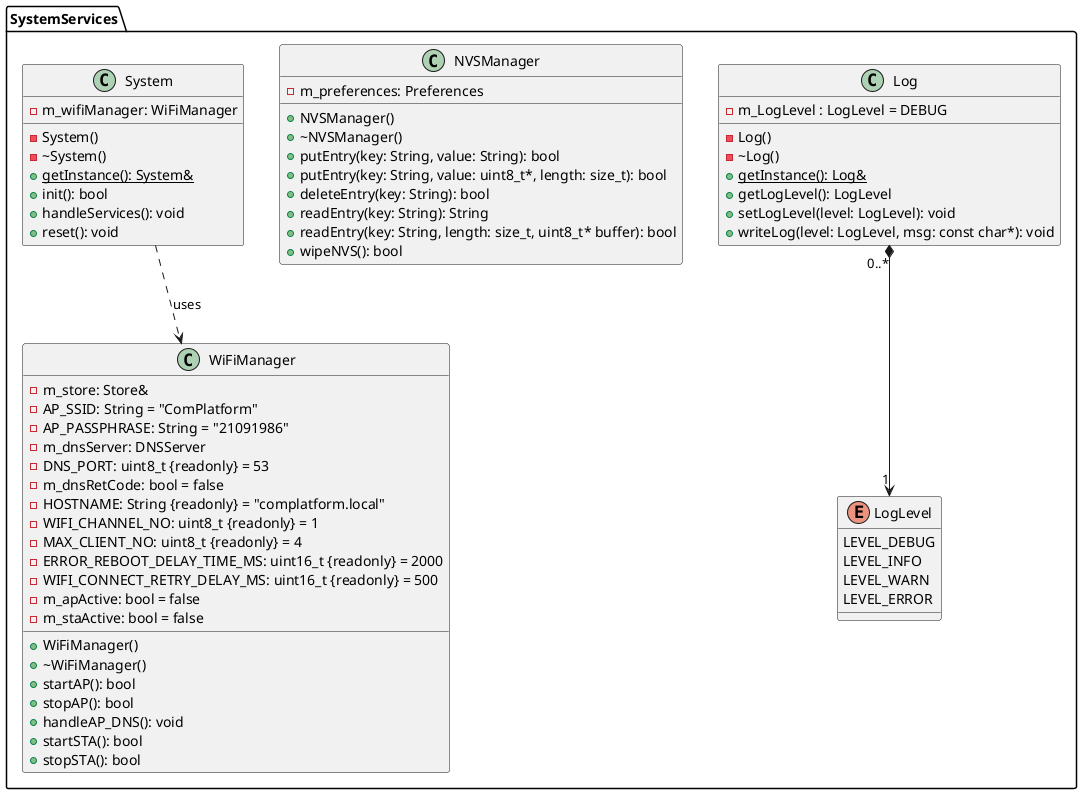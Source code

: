 @startuml
package SystemServices {
    enum LogLevel
    {
        LEVEL_DEBUG
        LEVEL_INFO
        LEVEL_WARN
        LEVEL_ERROR
    }

    class Log
    {
        - m_LogLevel : LogLevel = DEBUG

        - Log()
        - ~Log()
        {static} + getInstance(): Log&
        + getLogLevel(): LogLevel
        + setLogLevel(level: LogLevel): void
        + writeLog(level: LogLevel, msg: const char*): void
    }
    Log "0..*" *--> "1" LogLevel

    class NVSManager
    {
        - m_preferences: Preferences

        + NVSManager()
        + ~NVSManager()
        + putEntry(key: String, value: String): bool
        + putEntry(key: String, value: uint8_t*, length: size_t): bool
        + deleteEntry(key: String): bool
        + readEntry(key: String): String
        + readEntry(key: String, length: size_t, uint8_t* buffer): bool
        + wipeNVS(): bool
    }

    class WiFiManager
    {
        - m_store: Store&
        - AP_SSID: String = "ComPlatform"
        - AP_PASSPHRASE: String = "21091986"
        - m_dnsServer: DNSServer
        - DNS_PORT: uint8_t {readonly} = 53
        - m_dnsRetCode: bool = false
        - HOSTNAME: String {readonly} = "complatform.local"
        - WIFI_CHANNEL_NO: uint8_t {readonly} = 1
        - MAX_CLIENT_NO: uint8_t {readonly} = 4
        - ERROR_REBOOT_DELAY_TIME_MS: uint16_t {readonly} = 2000
        - WIFI_CONNECT_RETRY_DELAY_MS: uint16_t {readonly} = 500
        - m_apActive: bool = false
        - m_staActive: bool = false
        + WiFiManager()
        + ~WiFiManager()
        + startAP(): bool
        + stopAP(): bool
        + handleAP_DNS(): void
        + startSTA(): bool
        + stopSTA(): bool
    }

    class System
    {
        - m_wifiManager: WiFiManager
        - System()
        - ~System()
        + {static} getInstance(): System&
        + init(): bool
        + handleServices(): void
        + reset(): void
    }
    System ..> WiFiManager : uses
}
@enduml